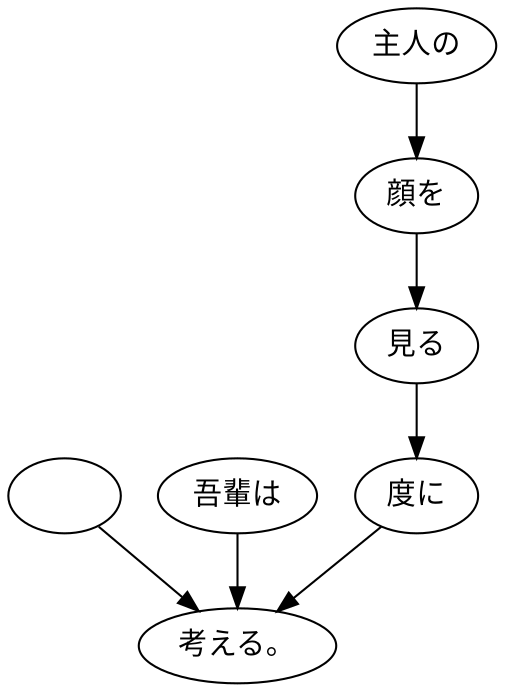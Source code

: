 digraph graph5562 {
	node0 [label="　"];
	node1 [label="吾輩は"];
	node2 [label="主人の"];
	node3 [label="顔を"];
	node4 [label="見る"];
	node5 [label="度に"];
	node6 [label="考える。"];
	node0 -> node6;
	node1 -> node6;
	node2 -> node3;
	node3 -> node4;
	node4 -> node5;
	node5 -> node6;
}
